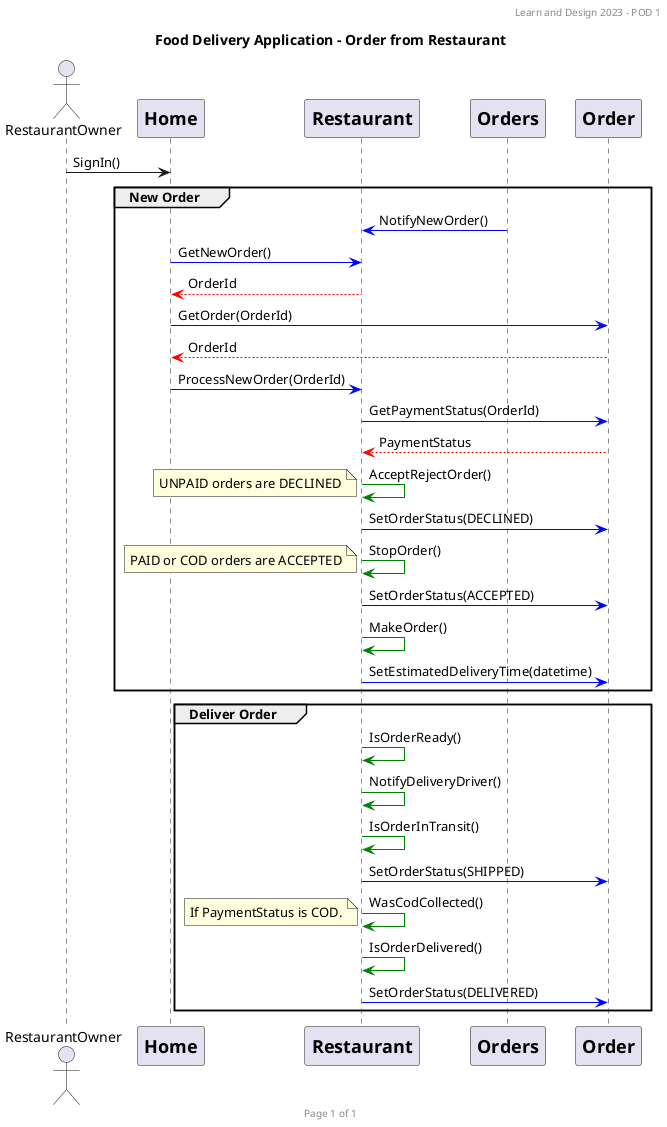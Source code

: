 @startuml
header Learn and Design 2023 - POD 1
footer Page %page% of %lastpage%

title: Food Delivery Application - Order from Restaurant

actor RestaurantOwner

participant Home [
    = Home
]

participant Restaurant [
    = Restaurant
]

participant Orders [
    = Orders
]

participant Order [
    = Order
]

RestaurantOwner -> Home : SignIn()
    group New Order
Orders -[#blue]> Restaurant : NotifyNewOrder()
Home -[#blue]> Restaurant : GetNewOrder()
Restaurant -[#red]-> Home : OrderId
Home -[#blue]> Order : GetOrder(OrderId)
Order -[#red]-> Home : OrderId
Home -[#blue]> Restaurant : ProcessNewOrder(OrderId)
Restaurant -[#blue]> Order : GetPaymentStatus(OrderId)
Order -[#red]-> Restaurant : PaymentStatus
Restaurant -[#green]> Restaurant : AcceptRejectOrder()
    note left
        UNPAID orders are DECLINED
    end note
Restaurant -[#blue]> Order : SetOrderStatus(DECLINED)
Restaurant -[#green]> Restaurant : StopOrder()
    note left
        PAID or COD orders are ACCEPTED
    end note
Restaurant -[#blue]> Order : SetOrderStatus(ACCEPTED)

Restaurant -[#green]> Restaurant : MakeOrder()
Restaurant -[#blue]> Order : SetEstimatedDeliveryTime(datetime)
    end
    group Deliver Order
Restaurant -[#green]> Restaurant : IsOrderReady()
Restaurant -[#green]> Restaurant : NotifyDeliveryDriver()
Restaurant -[#green]> Restaurant : IsOrderInTransit()
Restaurant -[#blue]> Order : SetOrderStatus(SHIPPED)
Restaurant -[#green]> Restaurant : WasCodCollected()
    note left
        If PaymentStatus is COD.
    end note
Restaurant -[#green]> Restaurant : IsOrderDelivered()
Restaurant -[#blue]> Order : SetOrderStatus(DELIVERED)
    end
@enduml
